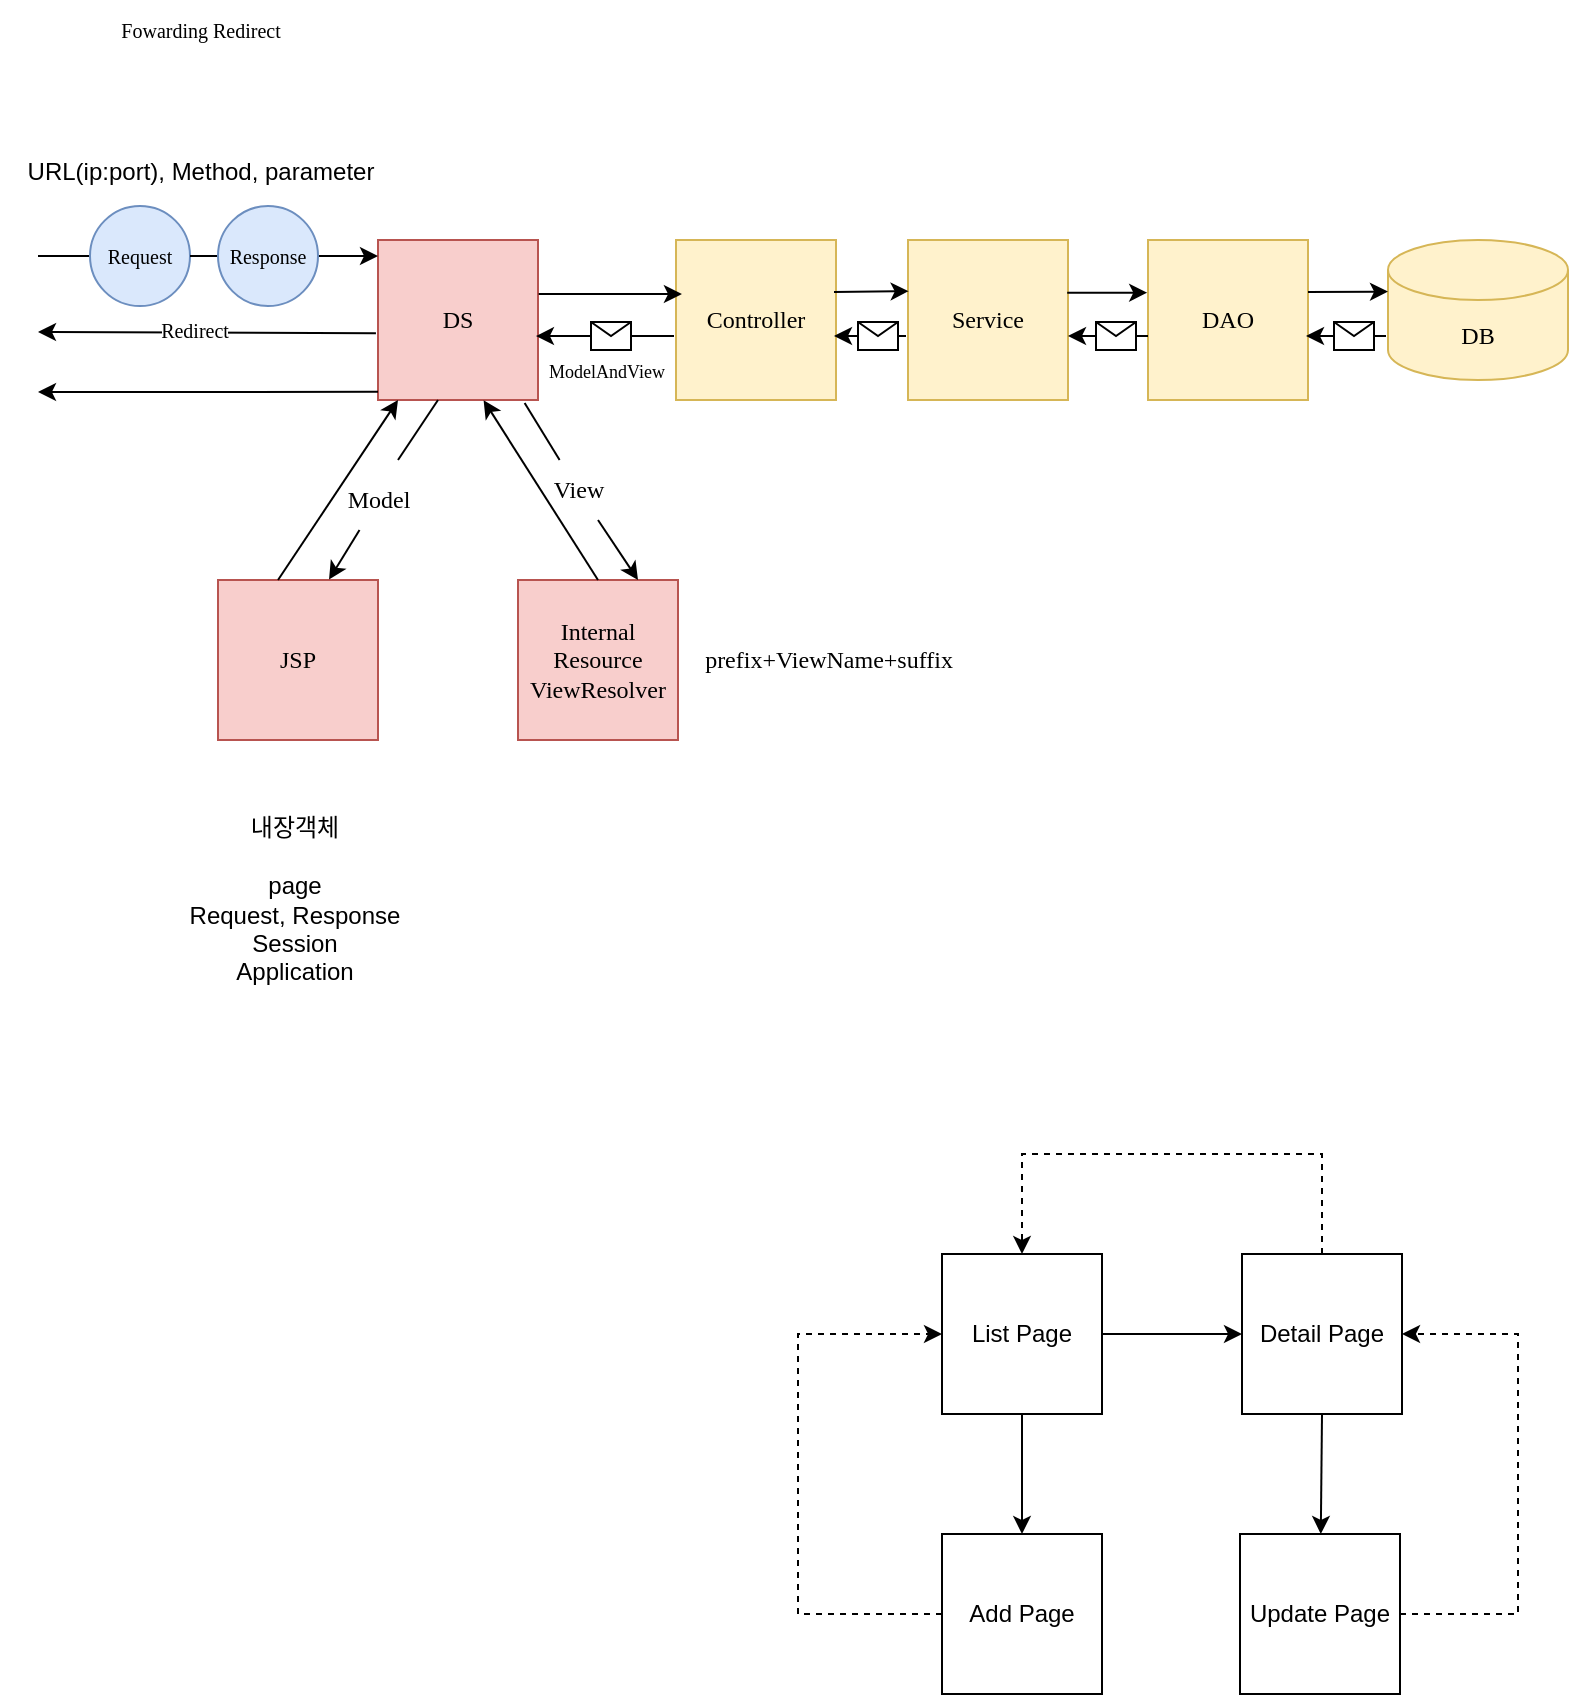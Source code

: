<mxfile version="20.8.18" type="github" pages="4">
  <diagram name="페이지-1" id="lucKnAjo4hEsz379RO6Y">
    <mxGraphModel dx="1434" dy="756" grid="1" gridSize="10" guides="1" tooltips="1" connect="1" arrows="1" fold="1" page="1" pageScale="1" pageWidth="827" pageHeight="1169" background="none" math="0" shadow="0">
      <root>
        <mxCell id="0" />
        <mxCell id="1" parent="0" />
        <mxCell id="MwGMKD4Xf8rgQU5NLyPk-2" value="DB" style="shape=cylinder3;whiteSpace=wrap;html=1;boundedLbl=1;backgroundOutline=1;size=15;fillColor=#fff2cc;strokeColor=#d6b656;fontFamily=Tahoma;fontColor=#000000;" parent="1" vertex="1">
          <mxGeometry x="697" y="350" width="90" height="70" as="geometry" />
        </mxCell>
        <mxCell id="MwGMKD4Xf8rgQU5NLyPk-3" value="DAO" style="whiteSpace=wrap;html=1;aspect=fixed;fillColor=#fff2cc;strokeColor=#d6b656;fontFamily=Tahoma;fontColor=#000000;" parent="1" vertex="1">
          <mxGeometry x="577" y="350" width="80" height="80" as="geometry" />
        </mxCell>
        <mxCell id="MwGMKD4Xf8rgQU5NLyPk-5" value="Service" style="whiteSpace=wrap;html=1;aspect=fixed;fillColor=#fff2cc;strokeColor=#d6b656;fontFamily=Tahoma;fontColor=#000000;" parent="1" vertex="1">
          <mxGeometry x="457" y="350" width="80" height="80" as="geometry" />
        </mxCell>
        <mxCell id="MwGMKD4Xf8rgQU5NLyPk-6" value="Controller" style="whiteSpace=wrap;html=1;aspect=fixed;fillColor=#fff2cc;strokeColor=#d6b656;fontFamily=Tahoma;fontColor=#000000;" parent="1" vertex="1">
          <mxGeometry x="341" y="350" width="80" height="80" as="geometry" />
        </mxCell>
        <mxCell id="MwGMKD4Xf8rgQU5NLyPk-7" value="JSP" style="whiteSpace=wrap;html=1;aspect=fixed;fillColor=#f8cecc;strokeColor=#b85450;fontFamily=Tahoma;fontColor=#000000;" parent="1" vertex="1">
          <mxGeometry x="112" y="520" width="80" height="80" as="geometry" />
        </mxCell>
        <mxCell id="MwGMKD4Xf8rgQU5NLyPk-8" value="DS" style="whiteSpace=wrap;html=1;aspect=fixed;fillColor=#f8cecc;strokeColor=#b85450;fontFamily=Tahoma;fontColor=#000000;" parent="1" vertex="1">
          <mxGeometry x="192" y="350" width="80" height="80" as="geometry" />
        </mxCell>
        <mxCell id="MwGMKD4Xf8rgQU5NLyPk-9" value="Internal&lt;br&gt;Resource&lt;br&gt;ViewResolver" style="whiteSpace=wrap;html=1;aspect=fixed;fillColor=#f8cecc;strokeColor=#b85450;fontFamily=Tahoma;fontColor=#000000;" parent="1" vertex="1">
          <mxGeometry x="262" y="520" width="80" height="80" as="geometry" />
        </mxCell>
        <mxCell id="MwGMKD4Xf8rgQU5NLyPk-10" value="" style="endArrow=classic;html=1;rounded=0;entryX=0.004;entryY=0.32;entryDx=0;entryDy=0;entryPerimeter=0;fontFamily=Tahoma;fontColor=#000000;" parent="1" target="MwGMKD4Xf8rgQU5NLyPk-5" edge="1">
          <mxGeometry width="50" height="50" relative="1" as="geometry">
            <mxPoint x="420" y="376" as="sourcePoint" />
            <mxPoint x="417" y="376" as="targetPoint" />
          </mxGeometry>
        </mxCell>
        <mxCell id="MwGMKD4Xf8rgQU5NLyPk-15" value="" style="endArrow=classic;html=1;rounded=0;entryX=-0.005;entryY=0.329;entryDx=0;entryDy=0;entryPerimeter=0;exitX=0.995;exitY=0.329;exitDx=0;exitDy=0;exitPerimeter=0;fontFamily=Tahoma;fontColor=#000000;" parent="1" source="MwGMKD4Xf8rgQU5NLyPk-5" target="MwGMKD4Xf8rgQU5NLyPk-3" edge="1">
          <mxGeometry width="50" height="50" relative="1" as="geometry">
            <mxPoint x="548" y="375.8" as="sourcePoint" />
            <mxPoint x="568" y="375.8" as="targetPoint" />
          </mxGeometry>
        </mxCell>
        <mxCell id="MwGMKD4Xf8rgQU5NLyPk-16" value="" style="endArrow=classic;html=1;rounded=0;fontFamily=Tahoma;fontColor=#000000;" parent="1" edge="1">
          <mxGeometry width="50" height="50" relative="1" as="geometry">
            <mxPoint x="657" y="376" as="sourcePoint" />
            <mxPoint x="697" y="375.8" as="targetPoint" />
          </mxGeometry>
        </mxCell>
        <mxCell id="MwGMKD4Xf8rgQU5NLyPk-20" value="" style="endArrow=classic;html=1;rounded=0;fontFamily=Tahoma;fontColor=#000000;" parent="1" edge="1">
          <mxGeometry relative="1" as="geometry">
            <mxPoint x="696" y="398" as="sourcePoint" />
            <mxPoint x="656" y="398" as="targetPoint" />
            <Array as="points">
              <mxPoint x="696" y="398" />
            </Array>
          </mxGeometry>
        </mxCell>
        <mxCell id="MwGMKD4Xf8rgQU5NLyPk-21" value="" style="shape=message;html=1;outlineConnect=0;fontFamily=Tahoma;fontColor=#000000;" parent="MwGMKD4Xf8rgQU5NLyPk-20" vertex="1">
          <mxGeometry width="20" height="14" relative="1" as="geometry">
            <mxPoint x="-6" y="-7" as="offset" />
          </mxGeometry>
        </mxCell>
        <mxCell id="MwGMKD4Xf8rgQU5NLyPk-22" value="" style="endArrow=classic;html=1;rounded=0;fontFamily=Tahoma;fontColor=#000000;" parent="1" edge="1">
          <mxGeometry relative="1" as="geometry">
            <mxPoint x="577" y="398" as="sourcePoint" />
            <mxPoint x="537" y="398" as="targetPoint" />
            <Array as="points">
              <mxPoint x="577" y="398" />
            </Array>
          </mxGeometry>
        </mxCell>
        <mxCell id="MwGMKD4Xf8rgQU5NLyPk-23" value="" style="shape=message;html=1;outlineConnect=0;fontFamily=Tahoma;fontColor=#000000;" parent="MwGMKD4Xf8rgQU5NLyPk-22" vertex="1">
          <mxGeometry width="20" height="14" relative="1" as="geometry">
            <mxPoint x="-6" y="-7" as="offset" />
          </mxGeometry>
        </mxCell>
        <mxCell id="MwGMKD4Xf8rgQU5NLyPk-24" value="" style="endArrow=classic;html=1;rounded=0;fontFamily=Tahoma;fontColor=#000000;" parent="1" edge="1">
          <mxGeometry relative="1" as="geometry">
            <mxPoint x="456.0" y="398.0" as="sourcePoint" />
            <mxPoint x="420" y="398" as="targetPoint" />
            <Array as="points">
              <mxPoint x="456" y="398" />
            </Array>
          </mxGeometry>
        </mxCell>
        <mxCell id="MwGMKD4Xf8rgQU5NLyPk-25" value="" style="shape=message;html=1;outlineConnect=0;fontFamily=Tahoma;fontColor=#000000;" parent="MwGMKD4Xf8rgQU5NLyPk-24" vertex="1">
          <mxGeometry width="20" height="14" relative="1" as="geometry">
            <mxPoint x="-6" y="-7" as="offset" />
          </mxGeometry>
        </mxCell>
        <mxCell id="MwGMKD4Xf8rgQU5NLyPk-26" value="" style="endArrow=classic;html=1;rounded=0;entryX=0.037;entryY=0.338;entryDx=0;entryDy=0;entryPerimeter=0;exitX=1.004;exitY=0.338;exitDx=0;exitDy=0;exitPerimeter=0;fontFamily=Tahoma;fontColor=#000000;" parent="1" source="MwGMKD4Xf8rgQU5NLyPk-8" target="MwGMKD4Xf8rgQU5NLyPk-6" edge="1">
          <mxGeometry width="50" height="50" relative="1" as="geometry">
            <mxPoint x="293.0" y="377" as="sourcePoint" />
            <mxPoint x="333.32" y="376.6" as="targetPoint" />
          </mxGeometry>
        </mxCell>
        <mxCell id="MwGMKD4Xf8rgQU5NLyPk-27" value="" style="endArrow=classic;html=1;rounded=0;entryX=0.987;entryY=0.613;entryDx=0;entryDy=0;entryPerimeter=0;fontFamily=Tahoma;fontColor=#000000;" parent="1" edge="1">
          <mxGeometry relative="1" as="geometry">
            <mxPoint x="332.0" y="398.0" as="sourcePoint" />
            <mxPoint x="270.96" y="398.04" as="targetPoint" />
            <Array as="points">
              <mxPoint x="340" y="398" />
              <mxPoint x="332" y="398" />
            </Array>
          </mxGeometry>
        </mxCell>
        <mxCell id="MwGMKD4Xf8rgQU5NLyPk-28" value="" style="shape=message;html=1;outlineConnect=0;fontFamily=Tahoma;fontColor=#000000;" parent="MwGMKD4Xf8rgQU5NLyPk-27" vertex="1">
          <mxGeometry width="20" height="14" relative="1" as="geometry">
            <mxPoint x="-11" y="-7" as="offset" />
          </mxGeometry>
        </mxCell>
        <mxCell id="MwGMKD4Xf8rgQU5NLyPk-29" value="&lt;font style=&quot;font-size: 9px;&quot;&gt;ModelAndView&lt;/font&gt;" style="text;html=1;align=center;verticalAlign=middle;resizable=0;points=[];autosize=1;strokeColor=none;fillColor=none;fontFamily=Tahoma;fontColor=#000000;" parent="1" vertex="1">
          <mxGeometry x="261" y="400" width="90" height="30" as="geometry" />
        </mxCell>
        <mxCell id="MwGMKD4Xf8rgQU5NLyPk-30" value="" style="endArrow=classic;html=1;rounded=0;entryX=0.75;entryY=0;entryDx=0;entryDy=0;startArrow=none;fontFamily=Tahoma;fontColor=#000000;" parent="1" source="MwGMKD4Xf8rgQU5NLyPk-33" target="MwGMKD4Xf8rgQU5NLyPk-9" edge="1">
          <mxGeometry width="50" height="50" relative="1" as="geometry">
            <mxPoint x="254" y="430" as="sourcePoint" />
            <mxPoint x="329.12" y="521.12" as="targetPoint" />
          </mxGeometry>
        </mxCell>
        <mxCell id="MwGMKD4Xf8rgQU5NLyPk-32" value="" style="endArrow=classic;html=1;rounded=0;exitX=0.5;exitY=0;exitDx=0;exitDy=0;entryX=0.66;entryY=1.001;entryDx=0;entryDy=0;entryPerimeter=0;fontFamily=Tahoma;fontColor=#000000;" parent="1" source="MwGMKD4Xf8rgQU5NLyPk-9" target="MwGMKD4Xf8rgQU5NLyPk-8" edge="1">
          <mxGeometry width="50" height="50" relative="1" as="geometry">
            <mxPoint x="302" y="520" as="sourcePoint" />
            <mxPoint x="240" y="430" as="targetPoint" />
          </mxGeometry>
        </mxCell>
        <mxCell id="MwGMKD4Xf8rgQU5NLyPk-34" value="" style="endArrow=classic;html=1;rounded=0;startArrow=none;entryX=0.694;entryY=-0.003;entryDx=0;entryDy=0;entryPerimeter=0;fontFamily=Tahoma;fontColor=#000000;" parent="1" source="MwGMKD4Xf8rgQU5NLyPk-35" target="MwGMKD4Xf8rgQU5NLyPk-7" edge="1">
          <mxGeometry width="50" height="50" relative="1" as="geometry">
            <mxPoint x="222" y="430" as="sourcePoint" />
            <mxPoint x="162" y="520" as="targetPoint" />
          </mxGeometry>
        </mxCell>
        <mxCell id="MwGMKD4Xf8rgQU5NLyPk-36" value="" style="endArrow=none;html=1;rounded=0;fontFamily=Tahoma;fontColor=#000000;" parent="1" edge="1">
          <mxGeometry width="50" height="50" relative="1" as="geometry">
            <mxPoint x="222" y="430" as="sourcePoint" />
            <mxPoint x="202" y="460" as="targetPoint" />
          </mxGeometry>
        </mxCell>
        <mxCell id="MwGMKD4Xf8rgQU5NLyPk-35" value="Model" style="text;html=1;align=center;verticalAlign=middle;resizable=0;points=[];autosize=1;strokeColor=none;fillColor=none;fontFamily=Tahoma;fontColor=#000000;" parent="1" vertex="1">
          <mxGeometry x="167" y="465" width="50" height="30" as="geometry" />
        </mxCell>
        <mxCell id="MwGMKD4Xf8rgQU5NLyPk-37" value="" style="endArrow=none;html=1;rounded=0;exitX=0.048;exitY=1.049;exitDx=0;exitDy=0;exitPerimeter=0;fontFamily=Tahoma;fontColor=#000000;" parent="1" source="MwGMKD4Xf8rgQU5NLyPk-29" target="MwGMKD4Xf8rgQU5NLyPk-33" edge="1">
          <mxGeometry width="50" height="50" relative="1" as="geometry">
            <mxPoint x="252" y="430" as="sourcePoint" />
            <mxPoint x="329.12" y="521.12" as="targetPoint" />
          </mxGeometry>
        </mxCell>
        <mxCell id="MwGMKD4Xf8rgQU5NLyPk-33" value="View" style="text;html=1;align=center;verticalAlign=middle;resizable=0;points=[];autosize=1;strokeColor=none;fillColor=none;fontFamily=Tahoma;fontColor=#000000;" parent="1" vertex="1">
          <mxGeometry x="267" y="460" width="50" height="30" as="geometry" />
        </mxCell>
        <mxCell id="MwGMKD4Xf8rgQU5NLyPk-38" value="" style="endArrow=classic;html=1;rounded=0;exitX=0.25;exitY=0;exitDx=0;exitDy=0;fontFamily=Tahoma;fontColor=#000000;" parent="1" edge="1">
          <mxGeometry width="50" height="50" relative="1" as="geometry">
            <mxPoint x="142" y="520" as="sourcePoint" />
            <mxPoint x="202" y="430" as="targetPoint" />
          </mxGeometry>
        </mxCell>
        <mxCell id="MwGMKD4Xf8rgQU5NLyPk-39" value="prefix+ViewName+suffix" style="text;html=1;align=center;verticalAlign=middle;resizable=0;points=[];autosize=1;strokeColor=none;fillColor=none;fontFamily=Tahoma;fontColor=#000000;" parent="1" vertex="1">
          <mxGeometry x="342" y="545" width="150" height="30" as="geometry" />
        </mxCell>
        <mxCell id="MwGMKD4Xf8rgQU5NLyPk-40" value="" style="endArrow=classic;html=1;rounded=0;startArrow=none;fontFamily=Tahoma;fontColor=#000000;" parent="1" source="MwGMKD4Xf8rgQU5NLyPk-43" edge="1">
          <mxGeometry width="50" height="50" relative="1" as="geometry">
            <mxPoint x="2" y="363" as="sourcePoint" />
            <mxPoint x="192" y="358" as="targetPoint" />
          </mxGeometry>
        </mxCell>
        <mxCell id="MwGMKD4Xf8rgQU5NLyPk-41" value="URL(ip:port), Method, parameter" style="text;html=1;align=center;verticalAlign=middle;resizable=0;points=[];autosize=1;strokeColor=none;fillColor=none;" parent="1" vertex="1">
          <mxGeometry x="3" y="301" width="200" height="30" as="geometry" />
        </mxCell>
        <mxCell id="MwGMKD4Xf8rgQU5NLyPk-44" value="" style="endArrow=none;html=1;rounded=0;entryX=0;entryY=0.5;entryDx=0;entryDy=0;fontFamily=Tahoma;fontColor=#000000;" parent="1" target="MwGMKD4Xf8rgQU5NLyPk-42" edge="1">
          <mxGeometry width="50" height="50" relative="1" as="geometry">
            <mxPoint x="22" y="358" as="sourcePoint" />
            <mxPoint x="192.0" y="363.0" as="targetPoint" />
          </mxGeometry>
        </mxCell>
        <mxCell id="MwGMKD4Xf8rgQU5NLyPk-42" value="&lt;font style=&quot;font-size: 10px;&quot;&gt;Request&lt;/font&gt;" style="ellipse;whiteSpace=wrap;html=1;aspect=fixed;fillColor=#dae8fc;strokeColor=#6c8ebf;fontFamily=Tahoma;fontColor=#000000;" parent="1" vertex="1">
          <mxGeometry x="48" y="333" width="50" height="50" as="geometry" />
        </mxCell>
        <mxCell id="MwGMKD4Xf8rgQU5NLyPk-45" value="" style="endArrow=none;html=1;rounded=0;entryX=0;entryY=0.5;entryDx=0;entryDy=0;startArrow=none;fontFamily=Tahoma;fontColor=#000000;" parent="1" source="MwGMKD4Xf8rgQU5NLyPk-42" target="MwGMKD4Xf8rgQU5NLyPk-43" edge="1">
          <mxGeometry width="50" height="50" relative="1" as="geometry">
            <mxPoint x="71.986" y="358.833" as="sourcePoint" />
            <mxPoint x="192.0" y="363.0" as="targetPoint" />
          </mxGeometry>
        </mxCell>
        <mxCell id="MwGMKD4Xf8rgQU5NLyPk-43" value="&lt;font style=&quot;font-size: 10px;&quot;&gt;Response&lt;/font&gt;" style="ellipse;whiteSpace=wrap;html=1;aspect=fixed;fillColor=#dae8fc;strokeColor=#6c8ebf;fontFamily=Tahoma;fontColor=#000000;" parent="1" vertex="1">
          <mxGeometry x="112" y="333" width="50" height="50" as="geometry" />
        </mxCell>
        <mxCell id="MwGMKD4Xf8rgQU5NLyPk-46" value="" style="endArrow=classic;html=1;rounded=0;startArrow=none;exitX=-0.013;exitY=0.82;exitDx=0;exitDy=0;exitPerimeter=0;fontFamily=Tahoma;fontColor=#000000;" parent="1" edge="1">
          <mxGeometry width="50" height="50" relative="1" as="geometry">
            <mxPoint x="190.96" y="396.6" as="sourcePoint" />
            <mxPoint x="22" y="396" as="targetPoint" />
          </mxGeometry>
        </mxCell>
        <mxCell id="MwGMKD4Xf8rgQU5NLyPk-48" value="Redirect" style="edgeLabel;html=1;align=center;verticalAlign=middle;resizable=0;points=[];fontSize=10;fontFamily=Tahoma;fontColor=#000000;" parent="MwGMKD4Xf8rgQU5NLyPk-46" vertex="1" connectable="0">
          <mxGeometry x="0.176" y="1" relative="1" as="geometry">
            <mxPoint x="8" y="-2" as="offset" />
          </mxGeometry>
        </mxCell>
        <mxCell id="MwGMKD4Xf8rgQU5NLyPk-47" value="" style="endArrow=classic;html=1;rounded=0;startArrow=none;exitX=-0.013;exitY=0.82;exitDx=0;exitDy=0;exitPerimeter=0;fontFamily=Tahoma;fontColor=#000000;" parent="1" edge="1">
          <mxGeometry width="50" height="50" relative="1" as="geometry">
            <mxPoint x="192.0" y="425.91" as="sourcePoint" />
            <mxPoint x="22" y="426" as="targetPoint" />
          </mxGeometry>
        </mxCell>
        <mxCell id="MwGMKD4Xf8rgQU5NLyPk-49" value="Fowarding Redirect" style="text;html=1;align=center;verticalAlign=middle;resizable=0;points=[];autosize=1;strokeColor=none;fillColor=none;fontSize=10;fontFamily=Tahoma;fontColor=#000000;" parent="1" vertex="1">
          <mxGeometry x="48" y="230" width="110" height="30" as="geometry" />
        </mxCell>
        <mxCell id="LDKi_WLdDfgcjAdmw1Wi-3" value="" style="edgeStyle=orthogonalEdgeStyle;rounded=0;orthogonalLoop=1;jettySize=auto;html=1;" parent="1" source="LDKi_WLdDfgcjAdmw1Wi-1" target="LDKi_WLdDfgcjAdmw1Wi-2" edge="1">
          <mxGeometry relative="1" as="geometry" />
        </mxCell>
        <mxCell id="LDKi_WLdDfgcjAdmw1Wi-5" value="" style="edgeStyle=orthogonalEdgeStyle;rounded=0;orthogonalLoop=1;jettySize=auto;html=1;" parent="1" source="LDKi_WLdDfgcjAdmw1Wi-1" target="LDKi_WLdDfgcjAdmw1Wi-4" edge="1">
          <mxGeometry relative="1" as="geometry" />
        </mxCell>
        <mxCell id="LDKi_WLdDfgcjAdmw1Wi-1" value="List Page" style="whiteSpace=wrap;html=1;aspect=fixed;" parent="1" vertex="1">
          <mxGeometry x="474" y="857" width="80" height="80" as="geometry" />
        </mxCell>
        <mxCell id="LDKi_WLdDfgcjAdmw1Wi-2" value="Detail Page" style="whiteSpace=wrap;html=1;aspect=fixed;" parent="1" vertex="1">
          <mxGeometry x="624" y="857" width="80" height="80" as="geometry" />
        </mxCell>
        <mxCell id="LDKi_WLdDfgcjAdmw1Wi-4" value="Add Page" style="whiteSpace=wrap;html=1;aspect=fixed;" parent="1" vertex="1">
          <mxGeometry x="474" y="997" width="80" height="80" as="geometry" />
        </mxCell>
        <mxCell id="LDKi_WLdDfgcjAdmw1Wi-7" value="" style="endArrow=classic;html=1;rounded=0;exitX=0;exitY=0.5;exitDx=0;exitDy=0;dashed=1;" parent="1" source="LDKi_WLdDfgcjAdmw1Wi-4" edge="1">
          <mxGeometry width="50" height="50" relative="1" as="geometry">
            <mxPoint x="424" y="947" as="sourcePoint" />
            <mxPoint x="474" y="897" as="targetPoint" />
            <Array as="points">
              <mxPoint x="402" y="1037" />
              <mxPoint x="402" y="967" />
              <mxPoint x="402" y="897" />
            </Array>
          </mxGeometry>
        </mxCell>
        <mxCell id="LDKi_WLdDfgcjAdmw1Wi-10" value="" style="endArrow=classic;html=1;rounded=0;dashed=1;exitX=0.5;exitY=0;exitDx=0;exitDy=0;entryX=0.5;entryY=0;entryDx=0;entryDy=0;" parent="1" source="LDKi_WLdDfgcjAdmw1Wi-2" target="LDKi_WLdDfgcjAdmw1Wi-1" edge="1">
          <mxGeometry width="50" height="50" relative="1" as="geometry">
            <mxPoint x="752" y="797" as="sourcePoint" />
            <mxPoint x="802" y="747" as="targetPoint" />
            <Array as="points">
              <mxPoint x="664" y="807" />
              <mxPoint x="592" y="807" />
              <mxPoint x="514" y="807" />
            </Array>
          </mxGeometry>
        </mxCell>
        <mxCell id="LDKi_WLdDfgcjAdmw1Wi-11" value="Update Page" style="whiteSpace=wrap;html=1;aspect=fixed;" parent="1" vertex="1">
          <mxGeometry x="623" y="997" width="80" height="80" as="geometry" />
        </mxCell>
        <mxCell id="LDKi_WLdDfgcjAdmw1Wi-15" value="" style="endArrow=classic;html=1;rounded=0;exitX=0.5;exitY=1;exitDx=0;exitDy=0;" parent="1" source="LDKi_WLdDfgcjAdmw1Wi-2" target="LDKi_WLdDfgcjAdmw1Wi-11" edge="1">
          <mxGeometry width="50" height="50" relative="1" as="geometry">
            <mxPoint x="752" y="797" as="sourcePoint" />
            <mxPoint x="802" y="747" as="targetPoint" />
          </mxGeometry>
        </mxCell>
        <mxCell id="LDKi_WLdDfgcjAdmw1Wi-16" value="" style="endArrow=classic;html=1;rounded=0;exitX=1;exitY=0.5;exitDx=0;exitDy=0;entryX=1;entryY=0.5;entryDx=0;entryDy=0;dashed=1;" parent="1" source="LDKi_WLdDfgcjAdmw1Wi-11" target="LDKi_WLdDfgcjAdmw1Wi-2" edge="1">
          <mxGeometry width="50" height="50" relative="1" as="geometry">
            <mxPoint x="752" y="797" as="sourcePoint" />
            <mxPoint x="802" y="747" as="targetPoint" />
            <Array as="points">
              <mxPoint x="762" y="1037" />
              <mxPoint x="762" y="967" />
              <mxPoint x="762" y="897" />
            </Array>
          </mxGeometry>
        </mxCell>
        <mxCell id="z2CbENy_fRRcziyWhZ4Y-1" value="내장객체&lt;br&gt;&lt;br&gt;page&lt;br&gt;Request, Response&lt;br&gt;Session&lt;br&gt;Application" style="text;html=1;align=center;verticalAlign=middle;resizable=0;points=[];autosize=1;strokeColor=none;fillColor=none;" vertex="1" parent="1">
          <mxGeometry x="85" y="630" width="130" height="100" as="geometry" />
        </mxCell>
      </root>
    </mxGraphModel>
  </diagram>
  <diagram id="Wn21KpL8AwD2bQ6_BnOV" name="페이지-2">
    <mxGraphModel dx="1434" dy="788" grid="1" gridSize="10" guides="1" tooltips="1" connect="1" arrows="1" fold="1" page="1" pageScale="1" pageWidth="1169" pageHeight="827" math="0" shadow="0">
      <root>
        <mxCell id="0" />
        <mxCell id="1" parent="0" />
        <mxCell id="g71SVmqsZsh6fATilt-q-1" value="&lt;p style=&quot;margin:0px;margin-top:4px;text-align:center;&quot;&gt;&lt;b&gt;ProductDAO&lt;/b&gt;&lt;/p&gt;&lt;hr size=&quot;1&quot;&gt;&lt;p style=&quot;margin:0px;margin-left:4px;&quot;&gt;- sqlSession : SqlSession&lt;/p&gt;&lt;p style=&quot;margin:0px;margin-left:4px;&quot;&gt;- NAMESPACE : String&lt;/p&gt;&lt;hr size=&quot;1&quot;&gt;&lt;p style=&quot;margin:0px;margin-left:4px;&quot;&gt;&lt;span style=&quot;background-color: initial;&quot;&gt;+ getProductList ( ): List&amp;lt;ProductDTO&amp;gt;&lt;/span&gt;&lt;br&gt;&lt;/p&gt;&lt;p style=&quot;margin:0px;margin-left:4px;&quot;&gt;+ getProductDetail (ProductDTO): ProductDTO&lt;/p&gt;&lt;p style=&quot;margin:0px;margin-left:4px;&quot;&gt;+ setAddProduct (ProductDTO): int&lt;/p&gt;" style="verticalAlign=top;align=left;overflow=fill;fontSize=12;fontFamily=Helvetica;html=1;" parent="1" vertex="1">
          <mxGeometry x="796" y="100" width="300" height="130" as="geometry" />
        </mxCell>
        <mxCell id="g71SVmqsZsh6fATilt-q-2" value="&lt;span style=&quot;font-size: 24px;&quot;&gt;Product&lt;br&gt;&lt;/span&gt;" style="text;html=1;align=center;verticalAlign=middle;resizable=0;points=[];autosize=1;strokeColor=none;fillColor=none;fontSize=9;" parent="1" vertex="1">
          <mxGeometry x="25" y="20" width="110" height="40" as="geometry" />
        </mxCell>
        <mxCell id="g71SVmqsZsh6fATilt-q-7" value="" style="edgeStyle=orthogonalEdgeStyle;rounded=0;orthogonalLoop=1;jettySize=auto;html=1;fontSize=24;" parent="1" source="g71SVmqsZsh6fATilt-q-3" target="g71SVmqsZsh6fATilt-q-1" edge="1">
          <mxGeometry relative="1" as="geometry" />
        </mxCell>
        <mxCell id="g71SVmqsZsh6fATilt-q-3" value="&lt;p style=&quot;margin:0px;margin-top:4px;text-align:center;&quot;&gt;&lt;b&gt;ProductService&lt;/b&gt;&lt;/p&gt;&lt;hr size=&quot;1&quot;&gt;&lt;p style=&quot;margin:0px;margin-left:4px;&quot;&gt;- productDAO: ProductDAO&lt;/p&gt;&lt;hr size=&quot;1&quot;&gt;&lt;p style=&quot;border-color: var(--border-color); margin: 0px 0px 0px 4px;&quot;&gt;+ getProductList ( ): List&amp;lt;ProductDTO&amp;gt;&lt;br style=&quot;border-color: var(--border-color);&quot;&gt;&lt;/p&gt;&lt;p style=&quot;border-color: var(--border-color); margin: 0px 0px 0px 4px;&quot;&gt;+ getProductDetail (ProductDTO): ProductDTO&lt;/p&gt;&lt;p style=&quot;border-color: var(--border-color); margin: 0px 0px 0px 4px;&quot;&gt;+ setAddProduct (ProductDTO, List&amp;lt;OptionDTO&amp;gt;): int&lt;/p&gt;" style="verticalAlign=top;align=left;overflow=fill;fontSize=12;fontFamily=Helvetica;html=1;" parent="1" vertex="1">
          <mxGeometry x="434" y="110" width="330" height="110" as="geometry" />
        </mxCell>
        <mxCell id="g71SVmqsZsh6fATilt-q-6" value="" style="edgeStyle=orthogonalEdgeStyle;rounded=0;orthogonalLoop=1;jettySize=auto;html=1;fontSize=24;" parent="1" source="g71SVmqsZsh6fATilt-q-5" target="g71SVmqsZsh6fATilt-q-3" edge="1">
          <mxGeometry relative="1" as="geometry" />
        </mxCell>
        <mxCell id="g71SVmqsZsh6fATilt-q-5" value="&lt;p style=&quot;margin:0px;margin-top:4px;text-align:center;&quot;&gt;&lt;b&gt;ProductController&lt;/b&gt;&lt;/p&gt;&lt;hr size=&quot;1&quot;&gt;&lt;p style=&quot;margin:0px;margin-left:4px;&quot;&gt;- productService: ProductService&lt;/p&gt;&lt;hr size=&quot;1&quot;&gt;&lt;p style=&quot;border-color: var(--border-color); margin: 0px 0px 0px 4px;&quot;&gt;+ getProductList ( ): ModelAndView&lt;br style=&quot;border-color: var(--border-color);&quot;&gt;&lt;/p&gt;&lt;p style=&quot;border-color: var(--border-color); margin: 0px 0px 0px 4px;&quot;&gt;+ getProductDetail (ProductDTO): String&lt;/p&gt;&lt;p style=&quot;border-color: var(--border-color); margin: 0px 0px 0px 4px;&quot;&gt;&lt;span style=&quot;background-color: initial;&quot;&gt;+ setAddProduct ( ) :void&lt;/span&gt;&lt;br&gt;&lt;/p&gt;&lt;p style=&quot;border-color: var(--border-color); margin: 0px 0px 0px 4px;&quot;&gt;+ setAddProduct (ProductDTO): String&lt;span style=&quot;background-color: initial;&quot;&gt;&lt;br&gt;&lt;/span&gt;&lt;/p&gt;" style="verticalAlign=top;align=left;overflow=fill;fontSize=12;fontFamily=Helvetica;html=1;fillStyle=auto;" parent="1" vertex="1">
          <mxGeometry x="76" y="100" width="324" height="130" as="geometry" />
        </mxCell>
      </root>
    </mxGraphModel>
  </diagram>
  <diagram id="0d5Lmzbs2rHofWsrx-__" name="페이지-3">
    <mxGraphModel dx="1434" dy="788" grid="1" gridSize="10" guides="1" tooltips="1" connect="1" arrows="1" fold="1" page="1" pageScale="1" pageWidth="1169" pageHeight="827" math="0" shadow="0">
      <root>
        <mxCell id="0" />
        <mxCell id="1" parent="0" />
        <mxCell id="rQ5RJEba5xIrtAig-36s-1" value="&lt;p style=&quot;margin:0px;margin-top:4px;text-align:center;&quot;&gt;&lt;b&gt;MemberDAO&lt;/b&gt;&lt;/p&gt;&lt;hr size=&quot;1&quot;&gt;&lt;p style=&quot;margin:0px;margin-left:4px;&quot;&gt;- sqlSession : SqlSession&lt;/p&gt;&lt;p style=&quot;margin:0px;margin-left:4px;&quot;&gt;- NAMESPACE : String&lt;/p&gt;&lt;hr size=&quot;1&quot;&gt;&lt;p style=&quot;margin:0px;margin-left:4px;&quot;&gt;&lt;span style=&quot;background-color: initial;&quot;&gt;+ setMemberAdd (MemberDTO): int&lt;/span&gt;&lt;br&gt;&lt;/p&gt;&lt;p style=&quot;margin:0px;margin-left:4px;&quot;&gt;&lt;br&gt;&lt;/p&gt;" style="verticalAlign=top;align=left;overflow=fill;fontSize=12;fontFamily=Helvetica;html=1;" vertex="1" parent="1">
          <mxGeometry x="795" y="335" width="300" height="96" as="geometry" />
        </mxCell>
        <mxCell id="rQ5RJEba5xIrtAig-36s-2" value="" style="edgeStyle=orthogonalEdgeStyle;rounded=0;orthogonalLoop=1;jettySize=auto;html=1;fontSize=24;" edge="1" parent="1" source="rQ5RJEba5xIrtAig-36s-3" target="rQ5RJEba5xIrtAig-36s-1">
          <mxGeometry relative="1" as="geometry" />
        </mxCell>
        <mxCell id="rQ5RJEba5xIrtAig-36s-3" value="&lt;p style=&quot;margin:0px;margin-top:4px;text-align:center;&quot;&gt;&lt;b&gt;MemberService&lt;/b&gt;&lt;/p&gt;&lt;hr size=&quot;1&quot;&gt;&lt;p style=&quot;margin:0px;margin-left:4px;&quot;&gt;- MemberDAO: MemberDAO&lt;/p&gt;&lt;hr size=&quot;1&quot;&gt;&lt;p style=&quot;border-color: var(--border-color); margin: 0px 0px 0px 4px;&quot;&gt;+ setMemberAdd(MemberDTO): int&lt;br style=&quot;border-color: var(--border-color);&quot;&gt;&lt;/p&gt;&lt;p style=&quot;border-color: var(--border-color); margin: 0px 0px 0px 4px;&quot;&gt;&lt;br&gt;&lt;/p&gt;" style="verticalAlign=top;align=left;overflow=fill;fontSize=12;fontFamily=Helvetica;html=1;" vertex="1" parent="1">
          <mxGeometry x="433" y="340" width="330" height="86" as="geometry" />
        </mxCell>
        <mxCell id="rQ5RJEba5xIrtAig-36s-4" value="" style="edgeStyle=orthogonalEdgeStyle;rounded=0;orthogonalLoop=1;jettySize=auto;html=1;fontSize=24;" edge="1" parent="1" source="rQ5RJEba5xIrtAig-36s-5" target="rQ5RJEba5xIrtAig-36s-3">
          <mxGeometry relative="1" as="geometry" />
        </mxCell>
        <mxCell id="rQ5RJEba5xIrtAig-36s-5" value="&lt;p style=&quot;margin:0px;margin-top:4px;text-align:center;&quot;&gt;&lt;b&gt;MemberController&lt;/b&gt;&lt;/p&gt;&lt;hr size=&quot;1&quot;&gt;&lt;p style=&quot;margin:0px;margin-left:4px;&quot;&gt;- memberService: MemberService&lt;/p&gt;&lt;hr size=&quot;1&quot;&gt;&lt;p style=&quot;border-color: var(--border-color); margin: 0px 0px 0px 4px;&quot;&gt;&lt;span style=&quot;background-color: initial;&quot;&gt;+ setMemberAdd ( ) :void&lt;/span&gt;&lt;br&gt;&lt;/p&gt;&lt;p style=&quot;border-color: var(--border-color); margin: 0px 0px 0px 4px;&quot;&gt;+ setMemberAdd (MemberDTO): String&lt;span style=&quot;background-color: initial;&quot;&gt;&lt;br&gt;&lt;/span&gt;&lt;/p&gt;" style="verticalAlign=top;align=left;overflow=fill;fontSize=12;fontFamily=Helvetica;html=1;fillStyle=auto;" vertex="1" parent="1">
          <mxGeometry x="75" y="331.5" width="324" height="103" as="geometry" />
        </mxCell>
        <mxCell id="eW3_DgVr-GnvDXoU05lb-1" value="Member" style="text;html=1;align=center;verticalAlign=middle;resizable=0;points=[];autosize=1;strokeColor=none;fillColor=none;fontSize=24;" vertex="1" parent="1">
          <mxGeometry x="60" y="240" width="110" height="40" as="geometry" />
        </mxCell>
      </root>
    </mxGraphModel>
  </diagram>
  <diagram id="HjrQY14iltn764akDB85" name="페이지-4">
    <mxGraphModel dx="1434" dy="788" grid="1" gridSize="10" guides="1" tooltips="1" connect="1" arrows="1" fold="1" page="1" pageScale="1" pageWidth="1169" pageHeight="827" math="0" shadow="0">
      <root>
        <mxCell id="0" />
        <mxCell id="1" parent="0" />
        <mxCell id="3SjqLWPkyRn7wK2CKyE9-1" value="&lt;p style=&quot;margin:0px;margin-top:4px;text-align:center;&quot;&gt;&lt;b&gt;BankBookDAO&lt;/b&gt;&lt;/p&gt;&lt;hr size=&quot;1&quot;&gt;&lt;p style=&quot;margin:0px;margin-left:4px;&quot;&gt;- sqlSession : SqlSession&lt;/p&gt;&lt;p style=&quot;margin:0px;margin-left:4px;&quot;&gt;- NAMESPACE : String&lt;/p&gt;&lt;hr size=&quot;1&quot;&gt;&lt;p style=&quot;margin:0px;margin-left:4px;&quot;&gt;&lt;span style=&quot;background-color: initial;&quot;&gt;+ getBankBookList(): List&amp;lt;BankBookDTO&amp;gt;&lt;/span&gt;&lt;br&gt;&lt;/p&gt;&lt;p style=&quot;margin:0px;margin-left:4px;&quot;&gt;&lt;span style=&quot;background-color: initial;&quot;&gt;+ getBankBookDetail(BankBookDTO): BankBookDTO&lt;/span&gt;&lt;/p&gt;&lt;p style=&quot;margin:0px;margin-left:4px;&quot;&gt;&lt;span style=&quot;background-color: initial;&quot;&gt;+ setBankBookAdd(BankBookDTO): int&lt;/span&gt;&lt;/p&gt;&lt;p style=&quot;margin:0px;margin-left:4px;&quot;&gt;&lt;span style=&quot;background-color: initial;&quot;&gt;+ setBankBookUpdatd(BankBookDTO): int&lt;/span&gt;&lt;/p&gt;&lt;p style=&quot;margin:0px;margin-left:4px;&quot;&gt;&lt;span style=&quot;background-color: initial;&quot;&gt;+ setBankBookDelete(BankBookDTO): int&lt;/span&gt;&lt;/p&gt;&lt;p style=&quot;margin:0px;margin-left:4px;&quot;&gt;&lt;br&gt;&lt;/p&gt;" style="verticalAlign=top;align=left;overflow=fill;fontSize=12;fontFamily=Helvetica;html=1;" vertex="1" parent="1">
          <mxGeometry x="795" y="336" width="300" height="155" as="geometry" />
        </mxCell>
        <mxCell id="3SjqLWPkyRn7wK2CKyE9-2" value="" style="edgeStyle=orthogonalEdgeStyle;rounded=0;orthogonalLoop=1;jettySize=auto;html=1;fontSize=24;" edge="1" parent="1" source="3SjqLWPkyRn7wK2CKyE9-3" target="3SjqLWPkyRn7wK2CKyE9-1">
          <mxGeometry relative="1" as="geometry" />
        </mxCell>
        <mxCell id="3SjqLWPkyRn7wK2CKyE9-3" value="&lt;p style=&quot;margin:0px;margin-top:4px;text-align:center;&quot;&gt;&lt;b&gt;BankBookService&lt;/b&gt;&lt;/p&gt;&lt;hr size=&quot;1&quot;&gt;&lt;p style=&quot;margin:0px;margin-left:4px;&quot;&gt;- bankBookDAO: BankBookDAO&lt;/p&gt;&lt;p style=&quot;margin:0px;margin-left:4px;&quot;&gt;&lt;br&gt;&lt;/p&gt;&lt;hr size=&quot;1&quot;&gt;&lt;p style=&quot;border-color: var(--border-color); margin: 0px 0px 0px 4px;&quot;&gt;+ getBankBookList(): List&amp;lt;BankBookDTO&amp;gt;&lt;br style=&quot;border-color: var(--border-color);&quot;&gt;&lt;/p&gt;&lt;p style=&quot;border-color: var(--border-color); margin: 0px 0px 0px 4px;&quot;&gt;&lt;span style=&quot;border-color: var(--border-color); background-color: initial;&quot;&gt;+ getBankBookDetail(BankBookDTO): BankBookDTO&lt;/span&gt;&lt;/p&gt;&lt;p style=&quot;border-color: var(--border-color); margin: 0px 0px 0px 4px;&quot;&gt;&lt;span style=&quot;border-color: var(--border-color); background-color: initial;&quot;&gt;+ setBankBookAdd(BankBookDTO): int&lt;/span&gt;&lt;/p&gt;&lt;p style=&quot;border-color: var(--border-color); margin: 0px 0px 0px 4px;&quot;&gt;&lt;span style=&quot;border-color: var(--border-color); background-color: initial;&quot;&gt;+ setBankBookUpdatd(BankBookDTO): int&lt;/span&gt;&lt;/p&gt;&lt;p style=&quot;border-color: var(--border-color); margin: 0px 0px 0px 4px;&quot;&gt;&lt;span style=&quot;border-color: var(--border-color); background-color: initial;&quot;&gt;+ setBankBookDelete(BankBookDTO): int&lt;/span&gt;&lt;/p&gt;&lt;p style=&quot;border-color: var(--border-color); margin: 0px 0px 0px 4px;&quot;&gt;&lt;br&gt;&lt;/p&gt;" style="verticalAlign=top;align=left;overflow=fill;fontSize=12;fontFamily=Helvetica;html=1;" vertex="1" parent="1">
          <mxGeometry x="433" y="337.5" width="330" height="152.5" as="geometry" />
        </mxCell>
        <mxCell id="3SjqLWPkyRn7wK2CKyE9-4" value="" style="edgeStyle=orthogonalEdgeStyle;rounded=0;orthogonalLoop=1;jettySize=auto;html=1;fontSize=24;" edge="1" parent="1" source="3SjqLWPkyRn7wK2CKyE9-5" target="3SjqLWPkyRn7wK2CKyE9-3">
          <mxGeometry relative="1" as="geometry" />
        </mxCell>
        <mxCell id="3SjqLWPkyRn7wK2CKyE9-5" value="&lt;p style=&quot;margin:0px;margin-top:4px;text-align:center;&quot;&gt;&lt;b&gt;BankBookController&lt;/b&gt;&lt;/p&gt;&lt;hr size=&quot;1&quot;&gt;&lt;p style=&quot;margin:0px;margin-left:4px;&quot;&gt;- bankBookService: BankBookService&lt;/p&gt;&lt;p style=&quot;margin:0px;margin-left:4px;&quot;&gt;&lt;br&gt;&lt;/p&gt;&lt;hr size=&quot;1&quot;&gt;&lt;p style=&quot;border-color: var(--border-color); margin: 0px 0px 0px 4px;&quot;&gt;+ getBankBookList(): ModelAndView&lt;br style=&quot;border-color: var(--border-color);&quot;&gt;&lt;/p&gt;&lt;p style=&quot;border-color: var(--border-color); margin: 0px 0px 0px 4px;&quot;&gt;+ getBankBookDetail(BankBookDTO): ModelAndView&lt;/p&gt;&lt;p style=&quot;border-color: var(--border-color); margin: 0px 0px 0px 4px;&quot;&gt;&lt;span style=&quot;border-color: var(--border-color); background-color: initial;&quot;&gt;+ setBankBookAdd(BankBookDTO): ModelAndView&lt;/span&gt;&lt;/p&gt;&lt;p style=&quot;border-color: var(--border-color); margin: 0px 0px 0px 4px;&quot;&gt;&lt;span style=&quot;border-color: var(--border-color); background-color: initial;&quot;&gt;+ setBankBookUpdatd(BankBookDTO): ModelAndView&lt;/span&gt;&lt;/p&gt;&lt;p style=&quot;border-color: var(--border-color); margin: 0px 0px 0px 4px;&quot;&gt;&lt;span style=&quot;border-color: var(--border-color); background-color: initial;&quot;&gt;+ setBankBookDelete(BankBookDTO): ModelAndView&lt;/span&gt;&lt;/p&gt;" style="verticalAlign=top;align=left;overflow=fill;fontSize=12;fontFamily=Helvetica;html=1;fillStyle=auto;" vertex="1" parent="1">
          <mxGeometry x="90" y="334" width="309" height="160" as="geometry" />
        </mxCell>
        <mxCell id="3SjqLWPkyRn7wK2CKyE9-6" value="BankBook" style="text;html=1;align=center;verticalAlign=middle;resizable=0;points=[];autosize=1;strokeColor=none;fillColor=none;fontSize=24;" vertex="1" parent="1">
          <mxGeometry x="50" y="240" width="130" height="40" as="geometry" />
        </mxCell>
      </root>
    </mxGraphModel>
  </diagram>
</mxfile>
